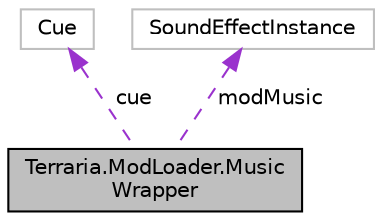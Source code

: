 digraph "Terraria.ModLoader.MusicWrapper"
{
  edge [fontname="Helvetica",fontsize="10",labelfontname="Helvetica",labelfontsize="10"];
  node [fontname="Helvetica",fontsize="10",shape=record];
  Node1 [label="Terraria.ModLoader.Music\lWrapper",height=0.2,width=0.4,color="black", fillcolor="grey75", style="filled", fontcolor="black"];
  Node2 -> Node1 [dir="back",color="darkorchid3",fontsize="10",style="dashed",label=" cue" ,fontname="Helvetica"];
  Node2 [label="Cue",height=0.2,width=0.4,color="grey75", fillcolor="white", style="filled"];
  Node3 -> Node1 [dir="back",color="darkorchid3",fontsize="10",style="dashed",label=" modMusic" ,fontname="Helvetica"];
  Node3 [label="SoundEffectInstance",height=0.2,width=0.4,color="grey75", fillcolor="white", style="filled"];
}
